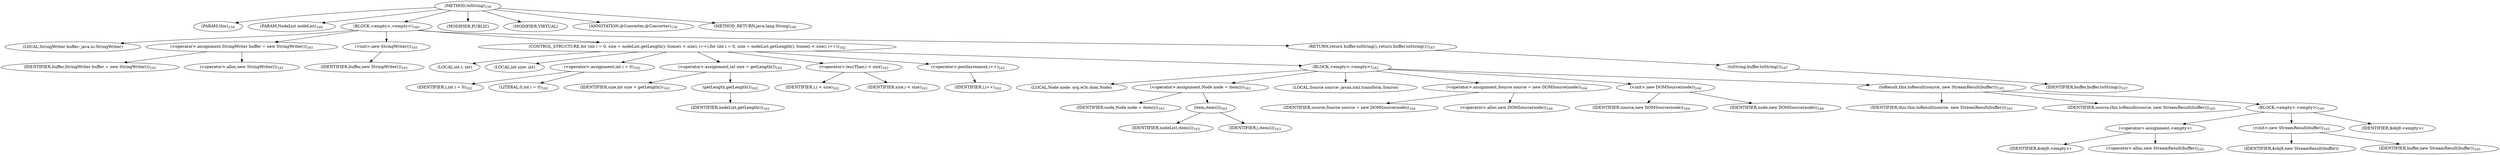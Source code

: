 digraph "toString" {  
"335" [label = <(METHOD,toString)<SUB>159</SUB>> ]
"16" [label = <(PARAM,this)<SUB>159</SUB>> ]
"336" [label = <(PARAM,NodeList nodeList)<SUB>160</SUB>> ]
"337" [label = <(BLOCK,&lt;empty&gt;,&lt;empty&gt;)<SUB>160</SUB>> ]
"12" [label = <(LOCAL,StringWriter buffer: java.io.StringWriter)> ]
"338" [label = <(&lt;operator&gt;.assignment,StringWriter buffer = new StringWriter())<SUB>161</SUB>> ]
"339" [label = <(IDENTIFIER,buffer,StringWriter buffer = new StringWriter())<SUB>161</SUB>> ]
"340" [label = <(&lt;operator&gt;.alloc,new StringWriter())<SUB>161</SUB>> ]
"341" [label = <(&lt;init&gt;,new StringWriter())<SUB>161</SUB>> ]
"11" [label = <(IDENTIFIER,buffer,new StringWriter())<SUB>161</SUB>> ]
"342" [label = <(CONTROL_STRUCTURE,for (int i = 0, size = nodeList.getLength(); Some(i &lt; size); i++),for (int i = 0, size = nodeList.getLength(); Some(i &lt; size); i++))<SUB>162</SUB>> ]
"343" [label = <(LOCAL,int i: int)> ]
"344" [label = <(LOCAL,int size: int)> ]
"345" [label = <(&lt;operator&gt;.assignment,int i = 0)<SUB>162</SUB>> ]
"346" [label = <(IDENTIFIER,i,int i = 0)<SUB>162</SUB>> ]
"347" [label = <(LITERAL,0,int i = 0)<SUB>162</SUB>> ]
"348" [label = <(&lt;operator&gt;.assignment,int size = getLength())<SUB>162</SUB>> ]
"349" [label = <(IDENTIFIER,size,int size = getLength())<SUB>162</SUB>> ]
"350" [label = <(getLength,getLength())<SUB>162</SUB>> ]
"351" [label = <(IDENTIFIER,nodeList,getLength())<SUB>162</SUB>> ]
"352" [label = <(&lt;operator&gt;.lessThan,i &lt; size)<SUB>162</SUB>> ]
"353" [label = <(IDENTIFIER,i,i &lt; size)<SUB>162</SUB>> ]
"354" [label = <(IDENTIFIER,size,i &lt; size)<SUB>162</SUB>> ]
"355" [label = <(&lt;operator&gt;.postIncrement,i++)<SUB>162</SUB>> ]
"356" [label = <(IDENTIFIER,i,i++)<SUB>162</SUB>> ]
"357" [label = <(BLOCK,&lt;empty&gt;,&lt;empty&gt;)<SUB>162</SUB>> ]
"358" [label = <(LOCAL,Node node: org.w3c.dom.Node)> ]
"359" [label = <(&lt;operator&gt;.assignment,Node node = item(i))<SUB>163</SUB>> ]
"360" [label = <(IDENTIFIER,node,Node node = item(i))<SUB>163</SUB>> ]
"361" [label = <(item,item(i))<SUB>163</SUB>> ]
"362" [label = <(IDENTIFIER,nodeList,item(i))<SUB>163</SUB>> ]
"363" [label = <(IDENTIFIER,i,item(i))<SUB>163</SUB>> ]
"14" [label = <(LOCAL,Source source: javax.xml.transform.Source)> ]
"364" [label = <(&lt;operator&gt;.assignment,Source source = new DOMSource(node))<SUB>164</SUB>> ]
"365" [label = <(IDENTIFIER,source,Source source = new DOMSource(node))<SUB>164</SUB>> ]
"366" [label = <(&lt;operator&gt;.alloc,new DOMSource(node))<SUB>164</SUB>> ]
"367" [label = <(&lt;init&gt;,new DOMSource(node))<SUB>164</SUB>> ]
"13" [label = <(IDENTIFIER,source,new DOMSource(node))<SUB>164</SUB>> ]
"368" [label = <(IDENTIFIER,node,new DOMSource(node))<SUB>164</SUB>> ]
"369" [label = <(toResult,this.toResult(source, new StreamResult(buffer)))<SUB>165</SUB>> ]
"15" [label = <(IDENTIFIER,this,this.toResult(source, new StreamResult(buffer)))<SUB>165</SUB>> ]
"370" [label = <(IDENTIFIER,source,this.toResult(source, new StreamResult(buffer)))<SUB>165</SUB>> ]
"371" [label = <(BLOCK,&lt;empty&gt;,&lt;empty&gt;)<SUB>165</SUB>> ]
"372" [label = <(&lt;operator&gt;.assignment,&lt;empty&gt;)> ]
"373" [label = <(IDENTIFIER,$obj9,&lt;empty&gt;)> ]
"374" [label = <(&lt;operator&gt;.alloc,new StreamResult(buffer))<SUB>165</SUB>> ]
"375" [label = <(&lt;init&gt;,new StreamResult(buffer))<SUB>165</SUB>> ]
"376" [label = <(IDENTIFIER,$obj9,new StreamResult(buffer))> ]
"377" [label = <(IDENTIFIER,buffer,new StreamResult(buffer))<SUB>165</SUB>> ]
"378" [label = <(IDENTIFIER,$obj9,&lt;empty&gt;)> ]
"379" [label = <(RETURN,return buffer.toString();,return buffer.toString();)<SUB>167</SUB>> ]
"380" [label = <(toString,buffer.toString())<SUB>167</SUB>> ]
"381" [label = <(IDENTIFIER,buffer,buffer.toString())<SUB>167</SUB>> ]
"382" [label = <(MODIFIER,PUBLIC)> ]
"383" [label = <(MODIFIER,VIRTUAL)> ]
"384" [label = <(ANNOTATION,@Converter,@Converter)<SUB>159</SUB>> ]
"385" [label = <(METHOD_RETURN,java.lang.String)<SUB>160</SUB>> ]
  "335" -> "16" 
  "335" -> "336" 
  "335" -> "337" 
  "335" -> "382" 
  "335" -> "383" 
  "335" -> "384" 
  "335" -> "385" 
  "337" -> "12" 
  "337" -> "338" 
  "337" -> "341" 
  "337" -> "342" 
  "337" -> "379" 
  "338" -> "339" 
  "338" -> "340" 
  "341" -> "11" 
  "342" -> "343" 
  "342" -> "344" 
  "342" -> "345" 
  "342" -> "348" 
  "342" -> "352" 
  "342" -> "355" 
  "342" -> "357" 
  "345" -> "346" 
  "345" -> "347" 
  "348" -> "349" 
  "348" -> "350" 
  "350" -> "351" 
  "352" -> "353" 
  "352" -> "354" 
  "355" -> "356" 
  "357" -> "358" 
  "357" -> "359" 
  "357" -> "14" 
  "357" -> "364" 
  "357" -> "367" 
  "357" -> "369" 
  "359" -> "360" 
  "359" -> "361" 
  "361" -> "362" 
  "361" -> "363" 
  "364" -> "365" 
  "364" -> "366" 
  "367" -> "13" 
  "367" -> "368" 
  "369" -> "15" 
  "369" -> "370" 
  "369" -> "371" 
  "371" -> "372" 
  "371" -> "375" 
  "371" -> "378" 
  "372" -> "373" 
  "372" -> "374" 
  "375" -> "376" 
  "375" -> "377" 
  "379" -> "380" 
  "380" -> "381" 
}
